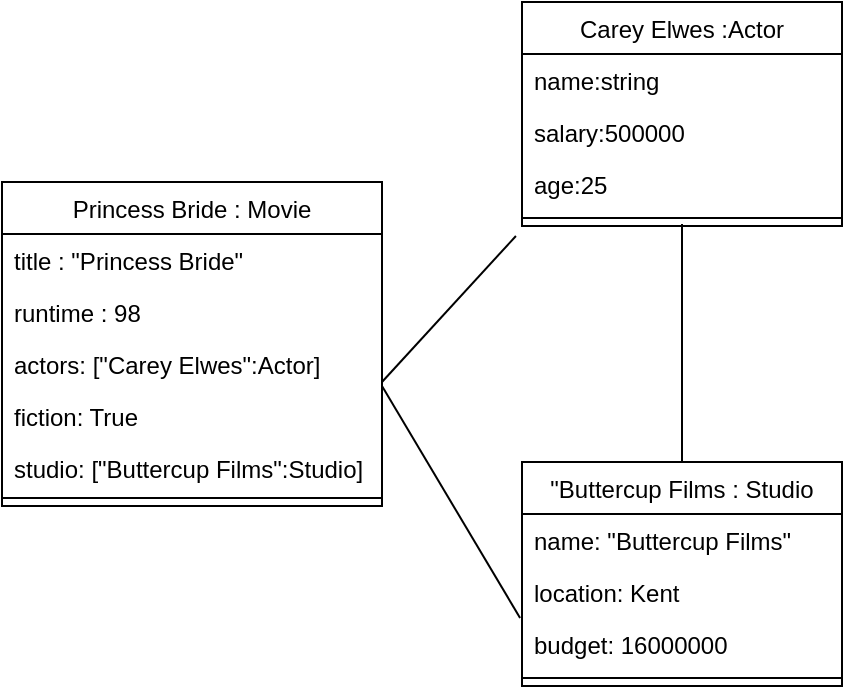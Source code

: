 <mxfile version="17.4.0" type="device"><diagram id="7Q7v_QVFAh-1p5JyjlPv" name="Page-1"><mxGraphModel dx="946" dy="486" grid="1" gridSize="10" guides="1" tooltips="1" connect="1" arrows="1" fold="1" page="1" pageScale="1" pageWidth="827" pageHeight="1169" math="0" shadow="0"><root><mxCell id="0"/><mxCell id="1" parent="0"/><mxCell id="wCOzecKoVYN_dImiAsFQ-1" value="Princess Bride : Movie&#10;&#10;" style="swimlane;fontStyle=0;align=center;verticalAlign=top;childLayout=stackLayout;horizontal=1;startSize=26;horizontalStack=0;resizeParent=1;resizeLast=0;collapsible=1;marginBottom=0;rounded=0;shadow=0;strokeWidth=1;" vertex="1" parent="1"><mxGeometry x="150" y="150" width="190" height="162" as="geometry"><mxRectangle x="550" y="140" width="160" height="26" as="alternateBounds"/></mxGeometry></mxCell><mxCell id="wCOzecKoVYN_dImiAsFQ-2" value="title : &quot;Princess Bride&quot;" style="text;align=left;verticalAlign=top;spacingLeft=4;spacingRight=4;overflow=hidden;rotatable=0;points=[[0,0.5],[1,0.5]];portConstraint=eastwest;" vertex="1" parent="wCOzecKoVYN_dImiAsFQ-1"><mxGeometry y="26" width="190" height="26" as="geometry"/></mxCell><mxCell id="wCOzecKoVYN_dImiAsFQ-3" value="runtime : 98" style="text;align=left;verticalAlign=top;spacingLeft=4;spacingRight=4;overflow=hidden;rotatable=0;points=[[0,0.5],[1,0.5]];portConstraint=eastwest;rounded=0;shadow=0;html=0;" vertex="1" parent="wCOzecKoVYN_dImiAsFQ-1"><mxGeometry y="52" width="190" height="26" as="geometry"/></mxCell><mxCell id="wCOzecKoVYN_dImiAsFQ-4" value="actors: [&quot;Carey Elwes&quot;:Actor]" style="text;align=left;verticalAlign=top;spacingLeft=4;spacingRight=4;overflow=hidden;rotatable=0;points=[[0,0.5],[1,0.5]];portConstraint=eastwest;rounded=0;shadow=0;html=0;" vertex="1" parent="wCOzecKoVYN_dImiAsFQ-1"><mxGeometry y="78" width="190" height="26" as="geometry"/></mxCell><mxCell id="wCOzecKoVYN_dImiAsFQ-5" value="fiction: True" style="text;align=left;verticalAlign=top;spacingLeft=4;spacingRight=4;overflow=hidden;rotatable=0;points=[[0,0.5],[1,0.5]];portConstraint=eastwest;rounded=0;shadow=0;html=0;" vertex="1" parent="wCOzecKoVYN_dImiAsFQ-1"><mxGeometry y="104" width="190" height="26" as="geometry"/></mxCell><mxCell id="wCOzecKoVYN_dImiAsFQ-6" value="studio: [&quot;Buttercup Films&quot;:Studio]" style="text;align=left;verticalAlign=top;spacingLeft=4;spacingRight=4;overflow=hidden;rotatable=0;points=[[0,0.5],[1,0.5]];portConstraint=eastwest;" vertex="1" parent="wCOzecKoVYN_dImiAsFQ-1"><mxGeometry y="130" width="190" height="24" as="geometry"/></mxCell><mxCell id="wCOzecKoVYN_dImiAsFQ-7" value="" style="line;html=1;strokeWidth=1;align=left;verticalAlign=middle;spacingTop=-1;spacingLeft=3;spacingRight=3;rotatable=0;labelPosition=right;points=[];portConstraint=eastwest;" vertex="1" parent="wCOzecKoVYN_dImiAsFQ-1"><mxGeometry y="154" width="190" height="8" as="geometry"/></mxCell><mxCell id="wCOzecKoVYN_dImiAsFQ-10" value="Carey Elwes :Actor" style="swimlane;fontStyle=0;align=center;verticalAlign=top;childLayout=stackLayout;horizontal=1;startSize=26;horizontalStack=0;resizeParent=1;resizeLast=0;collapsible=1;marginBottom=0;rounded=0;shadow=0;strokeWidth=1;" vertex="1" parent="1"><mxGeometry x="410" y="60" width="160" height="112" as="geometry"><mxRectangle x="550" y="140" width="160" height="26" as="alternateBounds"/></mxGeometry></mxCell><mxCell id="wCOzecKoVYN_dImiAsFQ-11" value="name:string" style="text;align=left;verticalAlign=top;spacingLeft=4;spacingRight=4;overflow=hidden;rotatable=0;points=[[0,0.5],[1,0.5]];portConstraint=eastwest;" vertex="1" parent="wCOzecKoVYN_dImiAsFQ-10"><mxGeometry y="26" width="160" height="26" as="geometry"/></mxCell><mxCell id="wCOzecKoVYN_dImiAsFQ-12" value="salary:500000" style="text;align=left;verticalAlign=top;spacingLeft=4;spacingRight=4;overflow=hidden;rotatable=0;points=[[0,0.5],[1,0.5]];portConstraint=eastwest;rounded=0;shadow=0;html=0;" vertex="1" parent="wCOzecKoVYN_dImiAsFQ-10"><mxGeometry y="52" width="160" height="26" as="geometry"/></mxCell><mxCell id="wCOzecKoVYN_dImiAsFQ-13" value="age:25" style="text;align=left;verticalAlign=top;spacingLeft=4;spacingRight=4;overflow=hidden;rotatable=0;points=[[0,0.5],[1,0.5]];portConstraint=eastwest;rounded=0;shadow=0;html=0;" vertex="1" parent="wCOzecKoVYN_dImiAsFQ-10"><mxGeometry y="78" width="160" height="26" as="geometry"/></mxCell><mxCell id="wCOzecKoVYN_dImiAsFQ-14" value="" style="line;html=1;strokeWidth=1;align=left;verticalAlign=middle;spacingTop=-1;spacingLeft=3;spacingRight=3;rotatable=0;labelPosition=right;points=[];portConstraint=eastwest;" vertex="1" parent="wCOzecKoVYN_dImiAsFQ-10"><mxGeometry y="104" width="160" height="8" as="geometry"/></mxCell><mxCell id="wCOzecKoVYN_dImiAsFQ-18" value="&quot;Buttercup Films : Studio" style="swimlane;fontStyle=0;align=center;verticalAlign=top;childLayout=stackLayout;horizontal=1;startSize=26;horizontalStack=0;resizeParent=1;resizeLast=0;collapsible=1;marginBottom=0;rounded=0;shadow=0;strokeWidth=1;" vertex="1" parent="1"><mxGeometry x="410" y="290" width="160" height="112" as="geometry"><mxRectangle x="550" y="140" width="160" height="26" as="alternateBounds"/></mxGeometry></mxCell><mxCell id="wCOzecKoVYN_dImiAsFQ-19" value="name: &quot;Buttercup Films&quot;" style="text;align=left;verticalAlign=top;spacingLeft=4;spacingRight=4;overflow=hidden;rotatable=0;points=[[0,0.5],[1,0.5]];portConstraint=eastwest;" vertex="1" parent="wCOzecKoVYN_dImiAsFQ-18"><mxGeometry y="26" width="160" height="26" as="geometry"/></mxCell><mxCell id="wCOzecKoVYN_dImiAsFQ-20" value="location: Kent" style="text;align=left;verticalAlign=top;spacingLeft=4;spacingRight=4;overflow=hidden;rotatable=0;points=[[0,0.5],[1,0.5]];portConstraint=eastwest;rounded=0;shadow=0;html=0;" vertex="1" parent="wCOzecKoVYN_dImiAsFQ-18"><mxGeometry y="52" width="160" height="26" as="geometry"/></mxCell><mxCell id="wCOzecKoVYN_dImiAsFQ-29" value="budget: 16000000" style="text;align=left;verticalAlign=top;spacingLeft=4;spacingRight=4;overflow=hidden;rotatable=0;points=[[0,0.5],[1,0.5]];portConstraint=eastwest;" vertex="1" parent="wCOzecKoVYN_dImiAsFQ-18"><mxGeometry y="78" width="160" height="26" as="geometry"/></mxCell><mxCell id="wCOzecKoVYN_dImiAsFQ-22" value="" style="line;html=1;strokeWidth=1;align=left;verticalAlign=middle;spacingTop=-1;spacingLeft=3;spacingRight=3;rotatable=0;labelPosition=right;points=[];portConstraint=eastwest;" vertex="1" parent="wCOzecKoVYN_dImiAsFQ-18"><mxGeometry y="104" width="160" height="8" as="geometry"/></mxCell><mxCell id="wCOzecKoVYN_dImiAsFQ-26" value="" style="endArrow=none;html=1;rounded=0;entryX=-0.006;entryY=1;entryDx=0;entryDy=0;entryPerimeter=0;exitX=1;exitY=-0.077;exitDx=0;exitDy=0;exitPerimeter=0;" edge="1" parent="1" source="wCOzecKoVYN_dImiAsFQ-5" target="wCOzecKoVYN_dImiAsFQ-20"><mxGeometry width="50" height="50" relative="1" as="geometry"><mxPoint x="340" y="230" as="sourcePoint"/><mxPoint x="390" y="180" as="targetPoint"/></mxGeometry></mxCell><mxCell id="wCOzecKoVYN_dImiAsFQ-27" value="" style="endArrow=none;html=1;rounded=0;exitX=0.5;exitY=0;exitDx=0;exitDy=0;entryX=0.5;entryY=0.875;entryDx=0;entryDy=0;entryPerimeter=0;" edge="1" parent="1" source="wCOzecKoVYN_dImiAsFQ-18" target="wCOzecKoVYN_dImiAsFQ-14"><mxGeometry width="50" height="50" relative="1" as="geometry"><mxPoint x="444" y="300" as="sourcePoint"/><mxPoint x="490" y="260" as="targetPoint"/></mxGeometry></mxCell><mxCell id="wCOzecKoVYN_dImiAsFQ-28" value="" style="endArrow=none;html=1;rounded=0;entryX=-0.019;entryY=0.192;entryDx=0;entryDy=0;entryPerimeter=0;" edge="1" parent="1"><mxGeometry width="50" height="50" relative="1" as="geometry"><mxPoint x="340" y="250" as="sourcePoint"/><mxPoint x="406.96" y="176.992" as="targetPoint"/></mxGeometry></mxCell></root></mxGraphModel></diagram></mxfile>